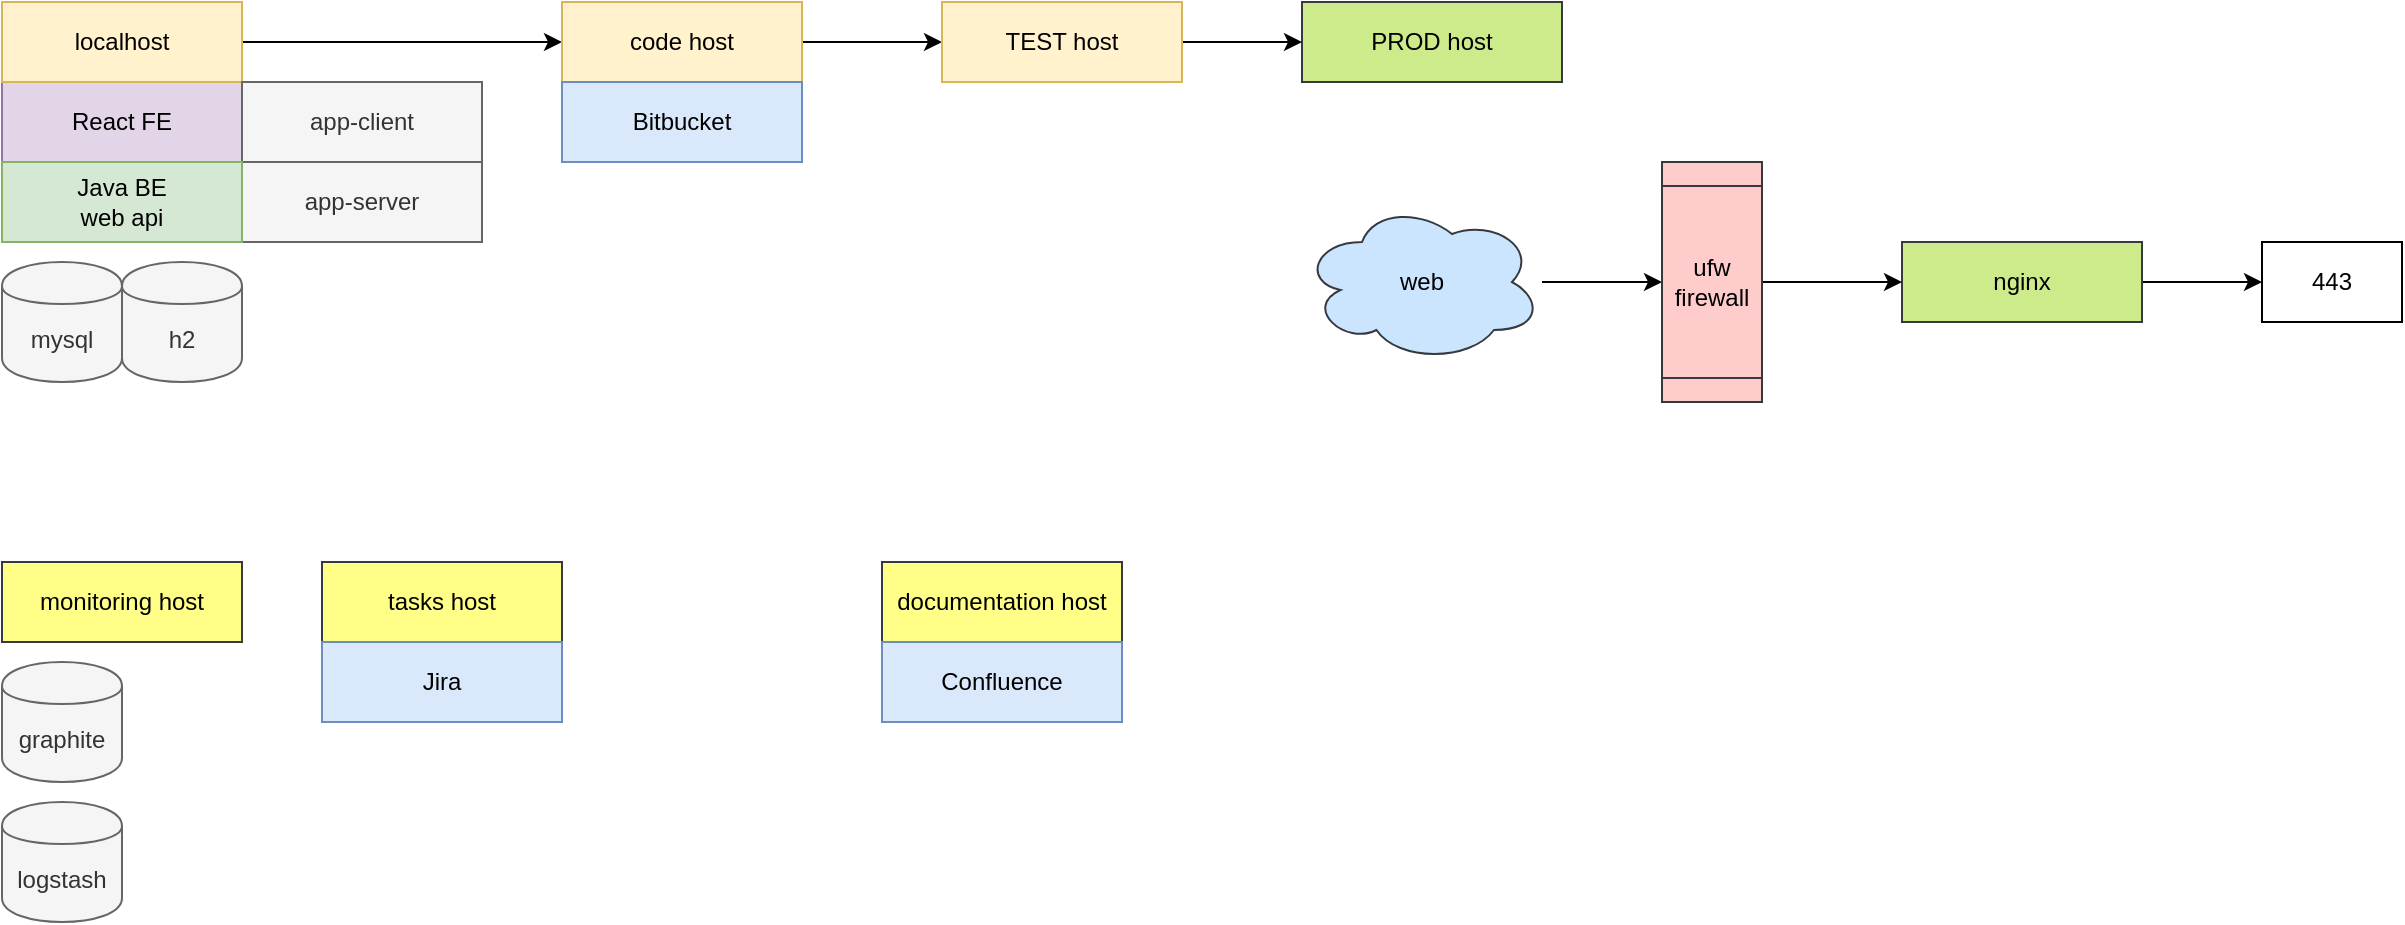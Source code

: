 <mxfile version="14.7.4" type="embed" pages="2"><diagram id="oVmoRHmboEGZf3GWoIIo" name="real"><mxGraphModel dx="1446" dy="720" grid="1" gridSize="10" guides="1" tooltips="1" connect="1" arrows="1" fold="1" page="1" pageScale="1" pageWidth="850" pageHeight="1100" math="0" shadow="0"><root><mxCell id="0"/><mxCell id="1" parent="0"/><mxCell id="3" value="React FE" style="rounded=0;whiteSpace=wrap;html=1;fillColor=#e1d5e7;strokeColor=#9673a6;" parent="1" vertex="1"><mxGeometry x="40" y="80" width="120" height="40" as="geometry"/></mxCell><mxCell id="6" value="mysql" style="shape=cylinder;whiteSpace=wrap;html=1;boundedLbl=1;backgroundOutline=1;rounded=0;fillColor=#f5f5f5;strokeColor=#666666;fontColor=#333333;" parent="1" vertex="1"><mxGeometry x="40" y="170" width="60" height="60" as="geometry"/></mxCell><mxCell id="7" value="PROD host" style="rounded=0;whiteSpace=wrap;html=1;fillColor=#cdeb8b;strokeColor=#36393d;" parent="1" vertex="1"><mxGeometry x="690" y="40" width="130" height="40" as="geometry"/></mxCell><mxCell id="8" style="edgeStyle=orthogonalEdgeStyle;rounded=0;orthogonalLoop=1;jettySize=auto;html=1;entryX=0;entryY=0.5;entryDx=0;entryDy=0;" parent="1" source="9" target="11" edge="1"><mxGeometry relative="1" as="geometry"/></mxCell><mxCell id="9" value="localhost" style="rounded=0;whiteSpace=wrap;html=1;fillColor=#fff2cc;strokeColor=#d6b656;" parent="1" vertex="1"><mxGeometry x="40" y="40" width="120" height="40" as="geometry"/></mxCell><mxCell id="10" style="edgeStyle=orthogonalEdgeStyle;rounded=0;orthogonalLoop=1;jettySize=auto;html=1;entryX=0;entryY=0.5;entryDx=0;entryDy=0;startArrow=none;" parent="1" source="RA-fuOtE1b7xeYD3R6rW-19" target="7" edge="1"><mxGeometry relative="1" as="geometry"/></mxCell><mxCell id="RA-fuOtE1b7xeYD3R6rW-21" value="" style="edgeStyle=orthogonalEdgeStyle;rounded=0;orthogonalLoop=1;jettySize=auto;html=1;" parent="1" source="11" target="RA-fuOtE1b7xeYD3R6rW-19" edge="1"><mxGeometry relative="1" as="geometry"/></mxCell><mxCell id="11" value="code host" style="rounded=0;whiteSpace=wrap;html=1;fillColor=#fff2cc;strokeColor=#d6b656;" parent="1" vertex="1"><mxGeometry x="320" y="40" width="120" height="40" as="geometry"/></mxCell><mxCell id="16" value="app-client" style="rounded=0;whiteSpace=wrap;html=1;fillColor=#f5f5f5;strokeColor=#666666;fontColor=#333333;" parent="1" vertex="1"><mxGeometry x="160" y="80" width="120" height="40" as="geometry"/></mxCell><mxCell id="17" value="app-server" style="rounded=0;whiteSpace=wrap;html=1;fillColor=#f5f5f5;strokeColor=#666666;fontColor=#333333;" parent="1" vertex="1"><mxGeometry x="160" y="120" width="120" height="40" as="geometry"/></mxCell><mxCell id="18" value="Java BE&lt;br&gt;web api" style="rounded=0;whiteSpace=wrap;html=1;fillColor=#d5e8d4;strokeColor=#82b366;" parent="1" vertex="1"><mxGeometry x="40" y="120" width="120" height="40" as="geometry"/></mxCell><mxCell id="19" value="h2" style="shape=cylinder;whiteSpace=wrap;html=1;boundedLbl=1;backgroundOutline=1;rounded=0;fillColor=#f5f5f5;strokeColor=#666666;fontColor=#333333;" parent="1" vertex="1"><mxGeometry x="100" y="170" width="60" height="60" as="geometry"/></mxCell><mxCell id="RA-fuOtE1b7xeYD3R6rW-19" value="TEST host" style="rounded=0;whiteSpace=wrap;html=1;fillColor=#fff2cc;strokeColor=#d6b656;" parent="1" vertex="1"><mxGeometry x="510" y="40" width="120" height="40" as="geometry"/></mxCell><mxCell id="RA-fuOtE1b7xeYD3R6rW-22" value="graphite" style="shape=cylinder;whiteSpace=wrap;html=1;boundedLbl=1;backgroundOutline=1;rounded=0;fillColor=#f5f5f5;strokeColor=#666666;fontColor=#333333;" parent="1" vertex="1"><mxGeometry x="40" y="370" width="60" height="60" as="geometry"/></mxCell><mxCell id="RA-fuOtE1b7xeYD3R6rW-23" value="monitoring host" style="rounded=0;whiteSpace=wrap;html=1;fillColor=#ffff88;strokeColor=#36393d;" parent="1" vertex="1"><mxGeometry x="40" y="320" width="120" height="40" as="geometry"/></mxCell><mxCell id="RA-fuOtE1b7xeYD3R6rW-25" value="logstash" style="shape=cylinder;whiteSpace=wrap;html=1;boundedLbl=1;backgroundOutline=1;rounded=0;fillColor=#f5f5f5;strokeColor=#666666;fontColor=#333333;" parent="1" vertex="1"><mxGeometry x="40" y="440" width="60" height="60" as="geometry"/></mxCell><mxCell id="RA-fuOtE1b7xeYD3R6rW-26" value="tasks host" style="rounded=0;whiteSpace=wrap;html=1;fillColor=#ffff88;strokeColor=#36393d;" parent="1" vertex="1"><mxGeometry x="200" y="320" width="120" height="40" as="geometry"/></mxCell><mxCell id="RA-fuOtE1b7xeYD3R6rW-27" value="Jira" style="rounded=0;whiteSpace=wrap;html=1;fillColor=#dae8fc;strokeColor=#6c8ebf;" parent="1" vertex="1"><mxGeometry x="200" y="360" width="120" height="40" as="geometry"/></mxCell><mxCell id="RA-fuOtE1b7xeYD3R6rW-28" value="documentation host" style="rounded=0;whiteSpace=wrap;html=1;fillColor=#ffff88;strokeColor=#36393d;" parent="1" vertex="1"><mxGeometry x="480" y="320" width="120" height="40" as="geometry"/></mxCell><mxCell id="RA-fuOtE1b7xeYD3R6rW-29" value="Bitbucket" style="rounded=0;whiteSpace=wrap;html=1;fillColor=#dae8fc;strokeColor=#6c8ebf;" parent="1" vertex="1"><mxGeometry x="320" y="80" width="120" height="40" as="geometry"/></mxCell><mxCell id="RA-fuOtE1b7xeYD3R6rW-30" value="Confluence" style="rounded=0;whiteSpace=wrap;html=1;fillColor=#dae8fc;strokeColor=#6c8ebf;" parent="1" vertex="1"><mxGeometry x="480" y="360" width="120" height="40" as="geometry"/></mxCell><mxCell id="RA-fuOtE1b7xeYD3R6rW-34" style="edgeStyle=orthogonalEdgeStyle;rounded=0;orthogonalLoop=1;jettySize=auto;html=1;entryX=0;entryY=0.5;entryDx=0;entryDy=0;" parent="1" source="RA-fuOtE1b7xeYD3R6rW-35" target="RA-fuOtE1b7xeYD3R6rW-40" edge="1"><mxGeometry relative="1" as="geometry"/></mxCell><mxCell id="RA-fuOtE1b7xeYD3R6rW-35" value="nginx" style="rounded=0;whiteSpace=wrap;html=1;fillColor=#cdeb8b;strokeColor=#36393d;" parent="1" vertex="1"><mxGeometry x="990" y="160" width="120" height="40" as="geometry"/></mxCell><mxCell id="RA-fuOtE1b7xeYD3R6rW-36" style="edgeStyle=orthogonalEdgeStyle;rounded=0;orthogonalLoop=1;jettySize=auto;html=1;entryX=0;entryY=0.5;entryDx=0;entryDy=0;" parent="1" source="RA-fuOtE1b7xeYD3R6rW-39" target="RA-fuOtE1b7xeYD3R6rW-35" edge="1"><mxGeometry relative="1" as="geometry"/></mxCell><mxCell id="RA-fuOtE1b7xeYD3R6rW-37" style="edgeStyle=orthogonalEdgeStyle;rounded=0;orthogonalLoop=1;jettySize=auto;html=1;" parent="1" source="RA-fuOtE1b7xeYD3R6rW-38" target="RA-fuOtE1b7xeYD3R6rW-39" edge="1"><mxGeometry relative="1" as="geometry"/></mxCell><mxCell id="RA-fuOtE1b7xeYD3R6rW-38" value="web" style="ellipse;shape=cloud;whiteSpace=wrap;html=1;fillColor=#cce5ff;strokeColor=#36393d;" parent="1" vertex="1"><mxGeometry x="690" y="140" width="120" height="80" as="geometry"/></mxCell><mxCell id="RA-fuOtE1b7xeYD3R6rW-39" value="ufw&lt;br&gt;firewall" style="shape=process;whiteSpace=wrap;html=1;backgroundOutline=1;rotation=90;horizontal=0;fillColor=#ffcccc;strokeColor=#36393d;" parent="1" vertex="1"><mxGeometry x="835" y="155" width="120" height="50" as="geometry"/></mxCell><mxCell id="RA-fuOtE1b7xeYD3R6rW-40" value="443" style="rounded=0;whiteSpace=wrap;html=1;" parent="1" vertex="1"><mxGeometry x="1170" y="160" width="70" height="40" as="geometry"/></mxCell></root></mxGraphModel></diagram><diagram id="2kH1UsU6TexDezQx_7MA" name="test"><mxGraphModel dx="1446" dy="720" grid="1" gridSize="10" guides="1" tooltips="1" connect="1" arrows="1" fold="1" page="1" pageScale="1" pageWidth="850" pageHeight="1100" math="0" shadow="0"><root><mxCell id="LPkPpCV0EkhbvFAbJh_--0"/><mxCell id="LPkPpCV0EkhbvFAbJh_--1" parent="LPkPpCV0EkhbvFAbJh_--0"/><mxCell id="oHbvVybQEzz0VKQcz7GT-0" style="edgeStyle=orthogonalEdgeStyle;rounded=0;orthogonalLoop=1;jettySize=auto;html=1;entryX=0;entryY=0.5;entryDx=0;entryDy=0;" edge="1" parent="LPkPpCV0EkhbvFAbJh_--1" source="4BKHRYfmitr028DzB-_r-0" target="4BKHRYfmitr028DzB-_r-2"><mxGeometry relative="1" as="geometry"/></mxCell><mxCell id="4BKHRYfmitr028DzB-_r-0" value="request json" style="rounded=0;whiteSpace=wrap;html=1;" parent="LPkPpCV0EkhbvFAbJh_--1" vertex="1"><mxGeometry x="40" y="40" width="120" height="40" as="geometry"/></mxCell><mxCell id="4BKHRYfmitr028DzB-_r-1" value="controller" style="rounded=0;whiteSpace=wrap;html=1;fillColor=#d5e8d4;strokeColor=#82b366;" parent="LPkPpCV0EkhbvFAbJh_--1" vertex="1"><mxGeometry x="240" y="80" width="120" height="40" as="geometry"/></mxCell><mxCell id="4BKHRYfmitr028DzB-_r-2" value="view" style="rounded=0;whiteSpace=wrap;html=1;fillColor=#e1d5e7;strokeColor=#9673a6;" parent="LPkPpCV0EkhbvFAbJh_--1" vertex="1"><mxGeometry x="240" y="40" width="120" height="40" as="geometry"/></mxCell><mxCell id="4BKHRYfmitr028DzB-_r-3" value="service" style="rounded=0;whiteSpace=wrap;html=1;fillColor=#d5e8d4;strokeColor=#82b366;" parent="LPkPpCV0EkhbvFAbJh_--1" vertex="1"><mxGeometry x="240" y="120" width="120" height="40" as="geometry"/></mxCell><mxCell id="4BKHRYfmitr028DzB-_r-4" value="dto" style="rounded=0;whiteSpace=wrap;html=1;fillColor=#fff2cc;strokeColor=#d6b656;" parent="LPkPpCV0EkhbvFAbJh_--1" vertex="1"><mxGeometry x="360" y="120" width="80" height="40" as="geometry"/></mxCell><mxCell id="4BKHRYfmitr028DzB-_r-5" value="entity" style="rounded=0;whiteSpace=wrap;html=1;fillColor=#fff2cc;strokeColor=#d6b656;" parent="LPkPpCV0EkhbvFAbJh_--1" vertex="1"><mxGeometry x="360" y="160" width="80" height="40" as="geometry"/></mxCell><mxCell id="oHbvVybQEzz0VKQcz7GT-1" style="edgeStyle=orthogonalEdgeStyle;rounded=0;orthogonalLoop=1;jettySize=auto;html=1;entryX=1;entryY=0.5;entryDx=0;entryDy=0;" edge="1" parent="LPkPpCV0EkhbvFAbJh_--1" source="4BKHRYfmitr028DzB-_r-6" target="4BKHRYfmitr028DzB-_r-9"><mxGeometry relative="1" as="geometry"/></mxCell><mxCell id="4BKHRYfmitr028DzB-_r-6" value="repository" style="rounded=0;whiteSpace=wrap;html=1;fillColor=#d5e8d4;strokeColor=#82b366;" parent="LPkPpCV0EkhbvFAbJh_--1" vertex="1"><mxGeometry x="240" y="160" width="120" height="40" as="geometry"/></mxCell><mxCell id="4BKHRYfmitr028DzB-_r-7" value="dto" style="rounded=0;whiteSpace=wrap;html=1;fillColor=#fff2cc;strokeColor=#d6b656;" parent="LPkPpCV0EkhbvFAbJh_--1" vertex="1"><mxGeometry x="360" y="80" width="80" height="40" as="geometry"/></mxCell><mxCell id="4BKHRYfmitr028DzB-_r-8" value="model" style="rounded=0;whiteSpace=wrap;html=1;fillColor=#d5e8d4;strokeColor=#82b366;" parent="LPkPpCV0EkhbvFAbJh_--1" vertex="1"><mxGeometry x="240" y="200" width="120" height="40" as="geometry"/></mxCell><mxCell id="4BKHRYfmitr028DzB-_r-9" value="database" style="rounded=0;whiteSpace=wrap;html=1;fillColor=#f5f5f5;strokeColor=#666666;fontColor=#333333;" parent="LPkPpCV0EkhbvFAbJh_--1" vertex="1"><mxGeometry x="40" y="160" width="120" height="40" as="geometry"/></mxCell></root></mxGraphModel></diagram></mxfile>